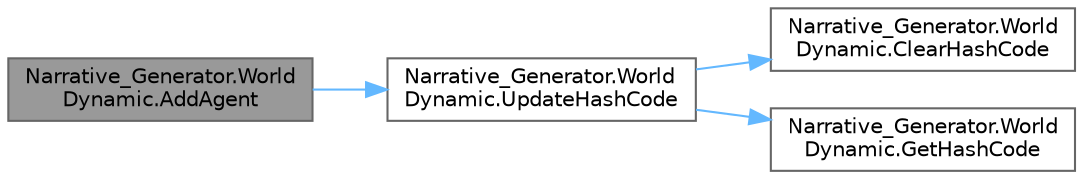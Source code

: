 digraph "Narrative_Generator.WorldDynamic.AddAgent"
{
 // LATEX_PDF_SIZE
  bgcolor="transparent";
  edge [fontname=Helvetica,fontsize=10,labelfontname=Helvetica,labelfontsize=10];
  node [fontname=Helvetica,fontsize=10,shape=box,height=0.2,width=0.4];
  rankdir="LR";
  Node1 [label="Narrative_Generator.World\lDynamic.AddAgent",height=0.2,width=0.4,color="gray40", fillcolor="grey60", style="filled", fontcolor="black",tooltip="Adds the passed agent to the list of agents."];
  Node1 -> Node2 [color="steelblue1",style="solid"];
  Node2 [label="Narrative_Generator.World\lDynamic.UpdateHashCode",height=0.2,width=0.4,color="grey40", fillcolor="white", style="filled",URL="$class_narrative___generator_1_1_world_dynamic.html#a14ee6a0a9695ebd179d4c378a63fffdc",tooltip="Updates (refresh) the current hash code value."];
  Node2 -> Node3 [color="steelblue1",style="solid"];
  Node3 [label="Narrative_Generator.World\lDynamic.ClearHashCode",height=0.2,width=0.4,color="grey40", fillcolor="white", style="filled",URL="$class_narrative___generator_1_1_world_dynamic.html#a09e69ba75f8c366973719ff2909d36b1",tooltip="Clears the current hash code value."];
  Node2 -> Node4 [color="steelblue1",style="solid"];
  Node4 [label="Narrative_Generator.World\lDynamic.GetHashCode",height=0.2,width=0.4,color="grey40", fillcolor="white", style="filled",URL="$class_narrative___generator_1_1_world_dynamic.html#aebfe541cb9cba87220afdc0b6e7da30b",tooltip="Calculates and returns the hash code of this instance of the WorldDynamic."];
}
